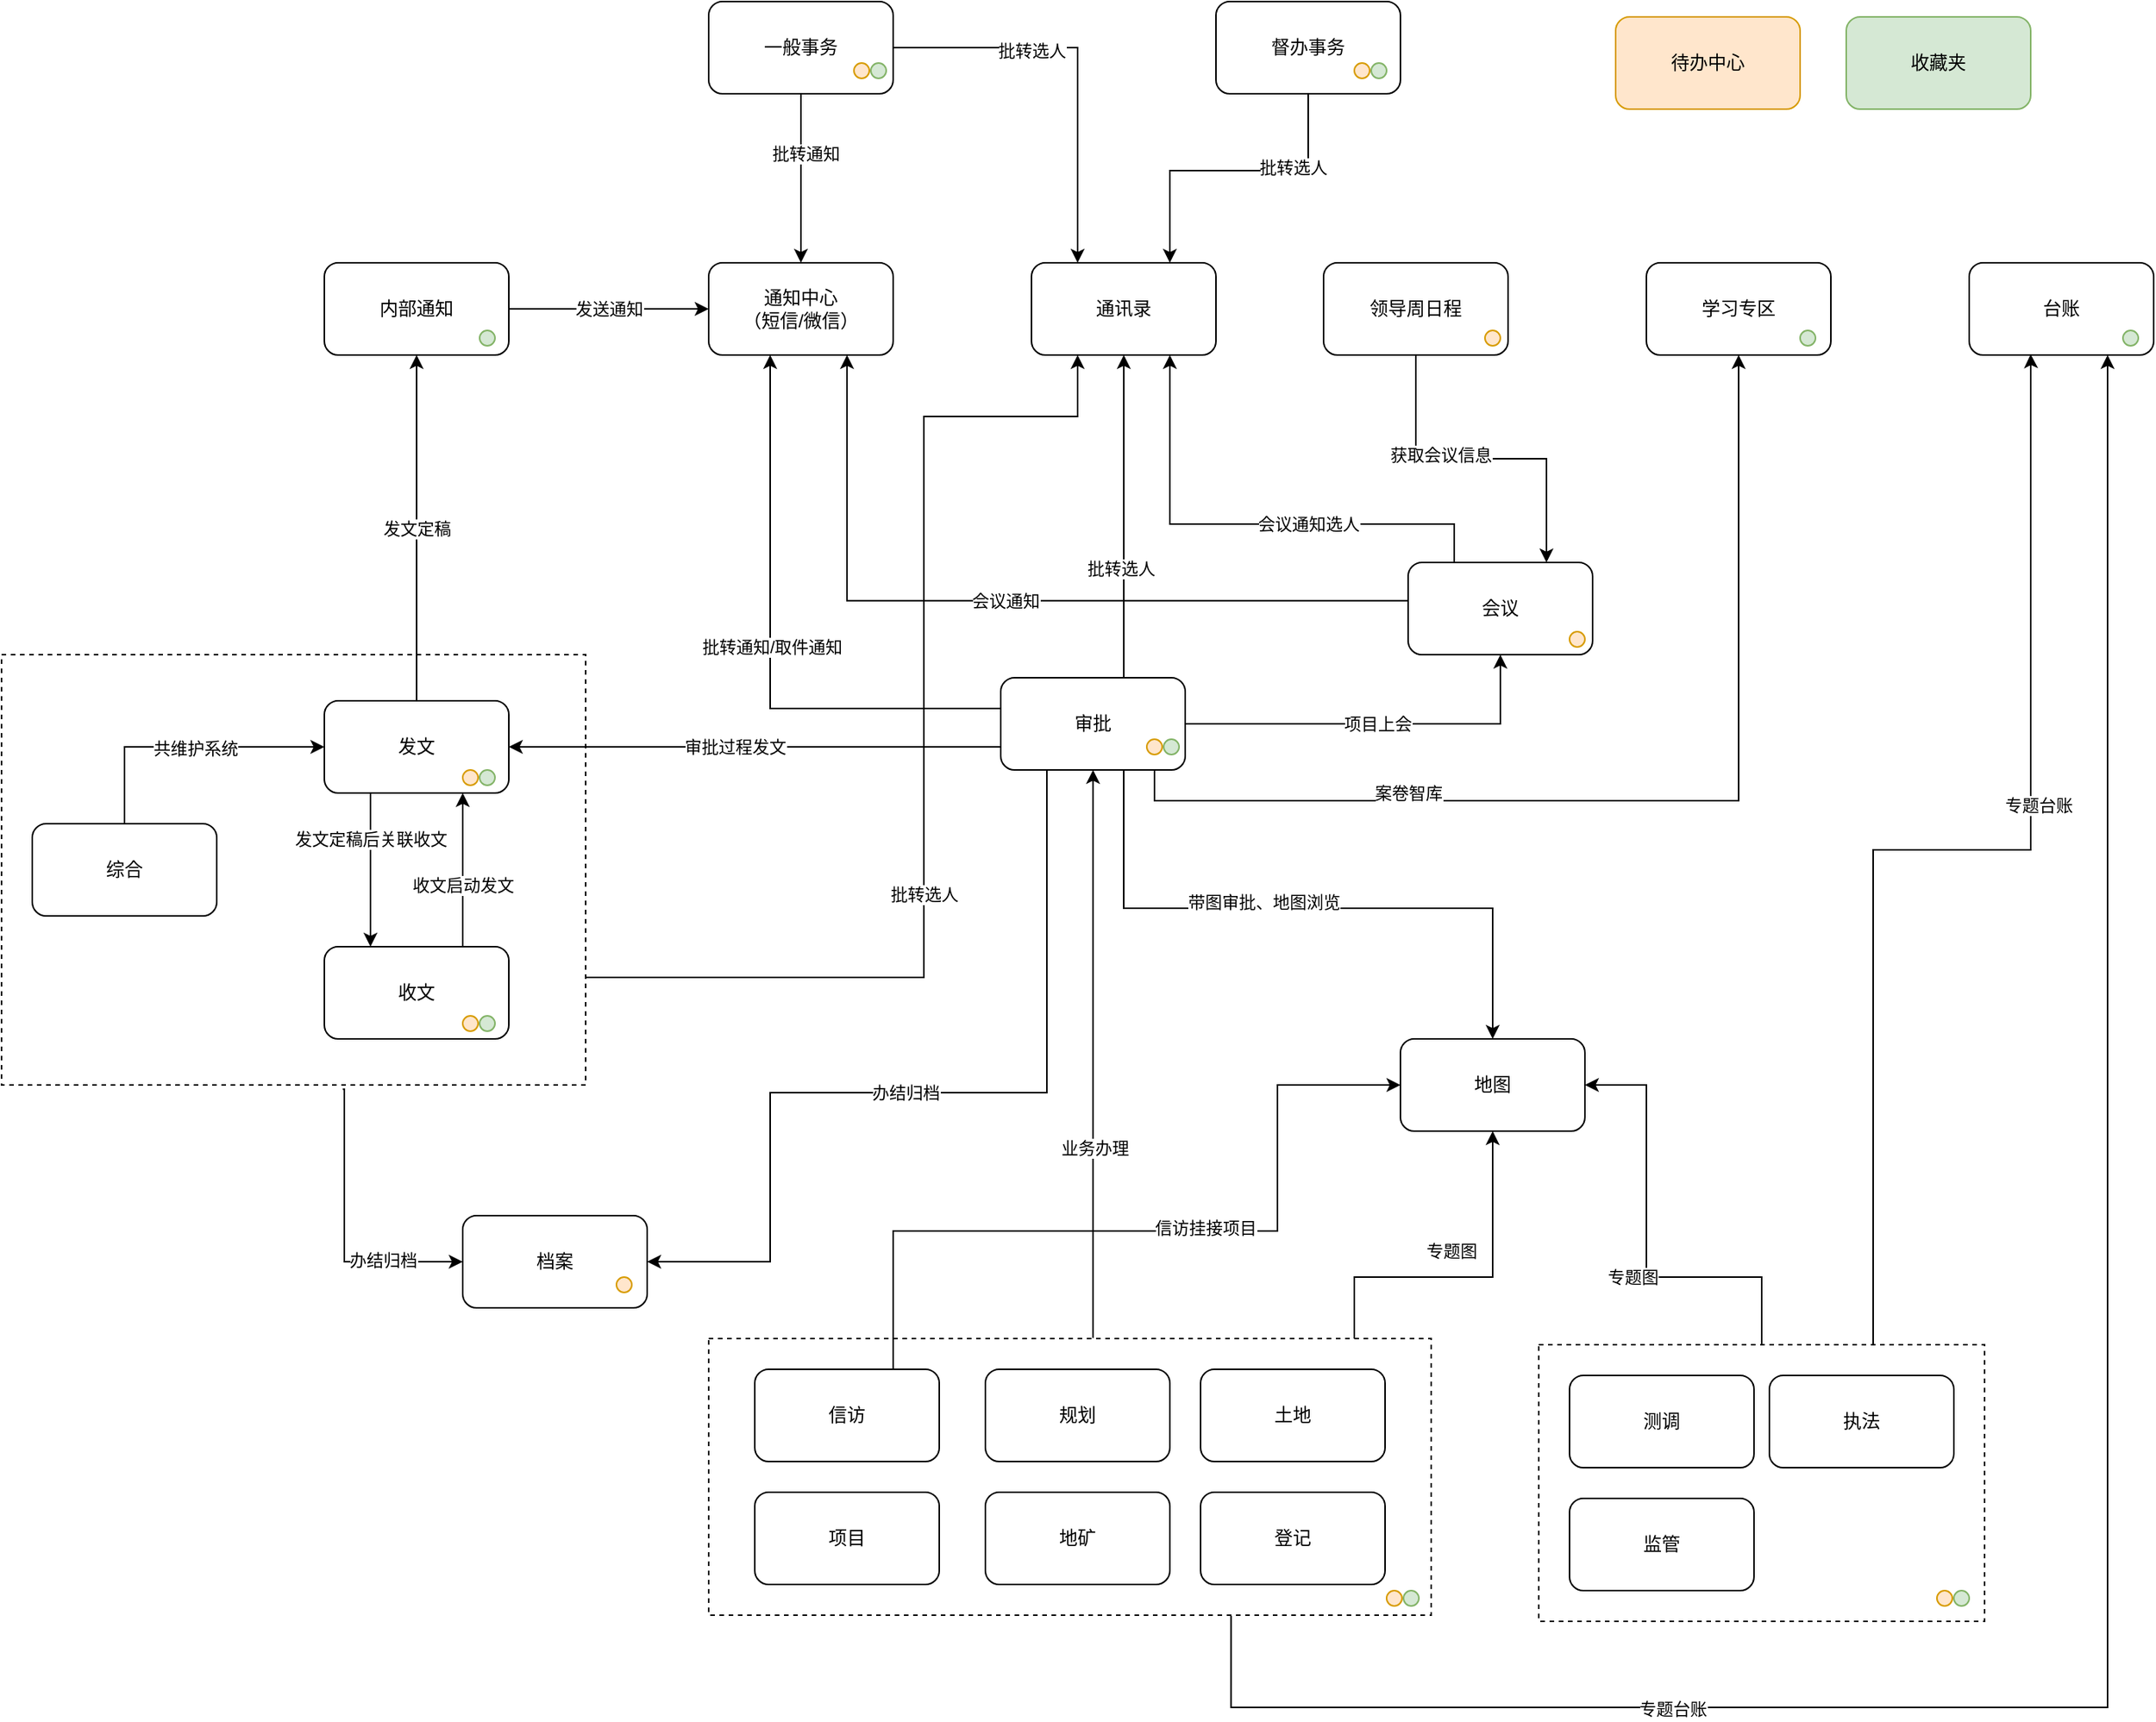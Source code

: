 <mxfile version="20.2.7" type="github">
  <diagram id="lFj56GWqkKB7L1kMhn9B" name="第 1 页">
    <mxGraphModel dx="1778" dy="2163" grid="1" gridSize="10" guides="1" tooltips="1" connect="1" arrows="1" fold="1" page="1" pageScale="1" pageWidth="1654" pageHeight="1169" math="0" shadow="0">
      <root>
        <mxCell id="0" />
        <mxCell id="1" parent="0" />
        <mxCell id="_zRB16z99-tlWJZlGZC0-65" style="edgeStyle=orthogonalEdgeStyle;rounded=0;orthogonalLoop=1;jettySize=auto;html=1;exitX=0.75;exitY=0;exitDx=0;exitDy=0;entryX=0.333;entryY=0.992;entryDx=0;entryDy=0;entryPerimeter=0;" edge="1" parent="1" source="_zRB16z99-tlWJZlGZC0-62" target="_zRB16z99-tlWJZlGZC0-40">
          <mxGeometry relative="1" as="geometry">
            <Array as="points">
              <mxPoint x="1318" y="-588" />
              <mxPoint x="1420" y="-588" />
              <mxPoint x="1420" y="-909" />
            </Array>
          </mxGeometry>
        </mxCell>
        <mxCell id="_zRB16z99-tlWJZlGZC0-77" value="专题台账" style="edgeLabel;html=1;align=center;verticalAlign=middle;resizable=0;points=[];" vertex="1" connectable="0" parent="_zRB16z99-tlWJZlGZC0-65">
          <mxGeometry x="0.216" y="-5" relative="1" as="geometry">
            <mxPoint as="offset" />
          </mxGeometry>
        </mxCell>
        <mxCell id="_zRB16z99-tlWJZlGZC0-67" style="edgeStyle=orthogonalEdgeStyle;rounded=0;orthogonalLoop=1;jettySize=auto;html=1;entryX=1;entryY=0.5;entryDx=0;entryDy=0;" edge="1" parent="1" source="_zRB16z99-tlWJZlGZC0-62" target="_zRB16z99-tlWJZlGZC0-41">
          <mxGeometry relative="1" as="geometry">
            <Array as="points">
              <mxPoint x="1245" y="-310" />
              <mxPoint x="1170" y="-310" />
              <mxPoint x="1170" y="-435" />
            </Array>
          </mxGeometry>
        </mxCell>
        <mxCell id="_zRB16z99-tlWJZlGZC0-76" value="专题图" style="edgeLabel;html=1;align=center;verticalAlign=middle;resizable=0;points=[];" vertex="1" connectable="0" parent="_zRB16z99-tlWJZlGZC0-67">
          <mxGeometry x="-0.472" y="-4" relative="1" as="geometry">
            <mxPoint x="-53" y="4" as="offset" />
          </mxGeometry>
        </mxCell>
        <mxCell id="_zRB16z99-tlWJZlGZC0-62" value="" style="rounded=0;whiteSpace=wrap;html=1;dashed=1;" vertex="1" parent="1">
          <mxGeometry x="1100" y="-266" width="290" height="180" as="geometry" />
        </mxCell>
        <mxCell id="_zRB16z99-tlWJZlGZC0-63" style="edgeStyle=orthogonalEdgeStyle;rounded=0;orthogonalLoop=1;jettySize=auto;html=1;exitX=0.532;exitY=-0.002;exitDx=0;exitDy=0;exitPerimeter=0;" edge="1" parent="1" source="_zRB16z99-tlWJZlGZC0-61" target="_zRB16z99-tlWJZlGZC0-11">
          <mxGeometry relative="1" as="geometry">
            <Array as="points" />
          </mxGeometry>
        </mxCell>
        <mxCell id="_zRB16z99-tlWJZlGZC0-70" value="业务办理" style="edgeLabel;html=1;align=center;verticalAlign=middle;resizable=0;points=[];" vertex="1" connectable="0" parent="_zRB16z99-tlWJZlGZC0-63">
          <mxGeometry x="-0.33" y="-1" relative="1" as="geometry">
            <mxPoint as="offset" />
          </mxGeometry>
        </mxCell>
        <mxCell id="_zRB16z99-tlWJZlGZC0-64" style="edgeStyle=orthogonalEdgeStyle;rounded=0;orthogonalLoop=1;jettySize=auto;html=1;entryX=0.75;entryY=1;entryDx=0;entryDy=0;exitX=0.723;exitY=1.002;exitDx=0;exitDy=0;exitPerimeter=0;" edge="1" parent="1" source="_zRB16z99-tlWJZlGZC0-61" target="_zRB16z99-tlWJZlGZC0-40">
          <mxGeometry relative="1" as="geometry">
            <mxPoint x="900" y="-271" as="sourcePoint" />
            <Array as="points">
              <mxPoint x="900" y="-30" />
              <mxPoint x="1470" y="-30" />
            </Array>
          </mxGeometry>
        </mxCell>
        <mxCell id="_zRB16z99-tlWJZlGZC0-71" value="专题台账" style="edgeLabel;html=1;align=center;verticalAlign=middle;resizable=0;points=[];" vertex="1" connectable="0" parent="_zRB16z99-tlWJZlGZC0-64">
          <mxGeometry x="-0.541" y="-1" relative="1" as="geometry">
            <mxPoint as="offset" />
          </mxGeometry>
        </mxCell>
        <mxCell id="_zRB16z99-tlWJZlGZC0-78" style="edgeStyle=orthogonalEdgeStyle;rounded=0;orthogonalLoop=1;jettySize=auto;html=1;entryX=0.5;entryY=1;entryDx=0;entryDy=0;" edge="1" parent="1" source="_zRB16z99-tlWJZlGZC0-61" target="_zRB16z99-tlWJZlGZC0-41">
          <mxGeometry relative="1" as="geometry">
            <Array as="points">
              <mxPoint x="980" y="-310" />
              <mxPoint x="1070" y="-310" />
            </Array>
          </mxGeometry>
        </mxCell>
        <mxCell id="_zRB16z99-tlWJZlGZC0-79" value="专题图" style="edgeLabel;html=1;align=center;verticalAlign=middle;resizable=0;points=[];" vertex="1" connectable="0" parent="_zRB16z99-tlWJZlGZC0-78">
          <mxGeometry x="0.318" y="1" relative="1" as="geometry">
            <mxPoint x="-26" y="1" as="offset" />
          </mxGeometry>
        </mxCell>
        <mxCell id="_zRB16z99-tlWJZlGZC0-61" value="" style="rounded=0;whiteSpace=wrap;html=1;dashed=1;" vertex="1" parent="1">
          <mxGeometry x="560" y="-270" width="470" height="180" as="geometry" />
        </mxCell>
        <mxCell id="_zRB16z99-tlWJZlGZC0-24" style="edgeStyle=orthogonalEdgeStyle;rounded=0;orthogonalLoop=1;jettySize=auto;html=1;exitX=0.584;exitY=1.01;exitDx=0;exitDy=0;entryX=0;entryY=0.5;entryDx=0;entryDy=0;exitPerimeter=0;" edge="1" parent="1" source="_zRB16z99-tlWJZlGZC0-23" target="_zRB16z99-tlWJZlGZC0-14">
          <mxGeometry relative="1" as="geometry">
            <Array as="points">
              <mxPoint x="323" y="-320" />
            </Array>
          </mxGeometry>
        </mxCell>
        <mxCell id="_zRB16z99-tlWJZlGZC0-25" value="办结归档" style="edgeLabel;html=1;align=center;verticalAlign=middle;resizable=0;points=[];" vertex="1" connectable="0" parent="_zRB16z99-tlWJZlGZC0-24">
          <mxGeometry x="0.456" y="1" relative="1" as="geometry">
            <mxPoint as="offset" />
          </mxGeometry>
        </mxCell>
        <mxCell id="_zRB16z99-tlWJZlGZC0-36" style="edgeStyle=orthogonalEdgeStyle;rounded=0;orthogonalLoop=1;jettySize=auto;html=1;exitX=1;exitY=0.75;exitDx=0;exitDy=0;entryX=0.25;entryY=1;entryDx=0;entryDy=0;" edge="1" parent="1" source="_zRB16z99-tlWJZlGZC0-23" target="_zRB16z99-tlWJZlGZC0-28">
          <mxGeometry relative="1" as="geometry">
            <Array as="points">
              <mxPoint x="700" y="-505" />
              <mxPoint x="700" y="-870" />
              <mxPoint x="800" y="-870" />
            </Array>
          </mxGeometry>
        </mxCell>
        <mxCell id="_zRB16z99-tlWJZlGZC0-37" value="批转选人" style="edgeLabel;html=1;align=center;verticalAlign=middle;resizable=0;points=[];" vertex="1" connectable="0" parent="_zRB16z99-tlWJZlGZC0-36">
          <mxGeometry x="-0.038" y="-1" relative="1" as="geometry">
            <mxPoint x="-1" y="74" as="offset" />
          </mxGeometry>
        </mxCell>
        <mxCell id="_zRB16z99-tlWJZlGZC0-23" value="" style="rounded=0;whiteSpace=wrap;html=1;dashed=1;" vertex="1" parent="1">
          <mxGeometry x="100" y="-715" width="380" height="280" as="geometry" />
        </mxCell>
        <mxCell id="_zRB16z99-tlWJZlGZC0-9" value="发送通知" style="rounded=0;orthogonalLoop=1;jettySize=auto;html=1;exitX=1;exitY=0.5;exitDx=0;exitDy=0;entryX=0;entryY=0.5;entryDx=0;entryDy=0;edgeStyle=orthogonalEdgeStyle;" edge="1" parent="1" source="_zRB16z99-tlWJZlGZC0-1" target="_zRB16z99-tlWJZlGZC0-7">
          <mxGeometry relative="1" as="geometry" />
        </mxCell>
        <mxCell id="_zRB16z99-tlWJZlGZC0-1" value="内部通知" style="rounded=1;whiteSpace=wrap;html=1;" vertex="1" parent="1">
          <mxGeometry x="310" y="-970" width="120" height="60" as="geometry" />
        </mxCell>
        <mxCell id="_zRB16z99-tlWJZlGZC0-3" value="发文定稿" style="edgeStyle=orthogonalEdgeStyle;rounded=0;orthogonalLoop=1;jettySize=auto;html=1;entryX=0.5;entryY=1;entryDx=0;entryDy=0;" edge="1" parent="1" source="_zRB16z99-tlWJZlGZC0-2" target="_zRB16z99-tlWJZlGZC0-1">
          <mxGeometry relative="1" as="geometry" />
        </mxCell>
        <mxCell id="_zRB16z99-tlWJZlGZC0-6" value="发文定稿后关联收文" style="edgeStyle=orthogonalEdgeStyle;rounded=0;orthogonalLoop=1;jettySize=auto;html=1;exitX=0.25;exitY=1;exitDx=0;exitDy=0;entryX=0.25;entryY=0;entryDx=0;entryDy=0;" edge="1" parent="1" source="_zRB16z99-tlWJZlGZC0-2" target="_zRB16z99-tlWJZlGZC0-4">
          <mxGeometry x="-0.4" relative="1" as="geometry">
            <mxPoint as="offset" />
          </mxGeometry>
        </mxCell>
        <mxCell id="_zRB16z99-tlWJZlGZC0-2" value="发文" style="rounded=1;whiteSpace=wrap;html=1;" vertex="1" parent="1">
          <mxGeometry x="310" y="-685" width="120" height="60" as="geometry" />
        </mxCell>
        <mxCell id="_zRB16z99-tlWJZlGZC0-5" value="收文启动发文" style="edgeStyle=orthogonalEdgeStyle;rounded=0;orthogonalLoop=1;jettySize=auto;html=1;entryX=0.75;entryY=1;entryDx=0;entryDy=0;exitX=0.75;exitY=0;exitDx=0;exitDy=0;" edge="1" parent="1" source="_zRB16z99-tlWJZlGZC0-4" target="_zRB16z99-tlWJZlGZC0-2">
          <mxGeometry x="-0.2" relative="1" as="geometry">
            <Array as="points">
              <mxPoint x="400" y="-555" />
              <mxPoint x="400" y="-555" />
            </Array>
            <mxPoint as="offset" />
          </mxGeometry>
        </mxCell>
        <mxCell id="_zRB16z99-tlWJZlGZC0-4" value="收文" style="rounded=1;whiteSpace=wrap;html=1;" vertex="1" parent="1">
          <mxGeometry x="310" y="-525" width="120" height="60" as="geometry" />
        </mxCell>
        <mxCell id="_zRB16z99-tlWJZlGZC0-7" value="通知中心&lt;br&gt;（短信/微信）" style="rounded=1;whiteSpace=wrap;html=1;" vertex="1" parent="1">
          <mxGeometry x="560" y="-970" width="120" height="60" as="geometry" />
        </mxCell>
        <mxCell id="_zRB16z99-tlWJZlGZC0-10" value="会议通知" style="edgeStyle=orthogonalEdgeStyle;rounded=0;orthogonalLoop=1;jettySize=auto;html=1;exitX=0;exitY=0.415;exitDx=0;exitDy=0;exitPerimeter=0;" edge="1" parent="1" source="_zRB16z99-tlWJZlGZC0-8">
          <mxGeometry relative="1" as="geometry">
            <mxPoint x="650" y="-910" as="targetPoint" />
            <Array as="points">
              <mxPoint x="650" y="-750" />
            </Array>
          </mxGeometry>
        </mxCell>
        <mxCell id="_zRB16z99-tlWJZlGZC0-31" style="edgeStyle=orthogonalEdgeStyle;rounded=0;orthogonalLoop=1;jettySize=auto;html=1;exitX=0.25;exitY=0;exitDx=0;exitDy=0;" edge="1" parent="1" source="_zRB16z99-tlWJZlGZC0-8" target="_zRB16z99-tlWJZlGZC0-28">
          <mxGeometry relative="1" as="geometry">
            <Array as="points">
              <mxPoint x="1045" y="-800" />
              <mxPoint x="860" y="-800" />
            </Array>
          </mxGeometry>
        </mxCell>
        <mxCell id="_zRB16z99-tlWJZlGZC0-32" value="会议通知选人" style="edgeLabel;html=1;align=center;verticalAlign=middle;resizable=0;points=[];" vertex="1" connectable="0" parent="_zRB16z99-tlWJZlGZC0-31">
          <mxGeometry x="-0.529" y="-5" relative="1" as="geometry">
            <mxPoint x="-45" y="5" as="offset" />
          </mxGeometry>
        </mxCell>
        <mxCell id="_zRB16z99-tlWJZlGZC0-8" value="会议" style="rounded=1;whiteSpace=wrap;html=1;" vertex="1" parent="1">
          <mxGeometry x="1015" y="-775" width="120" height="60" as="geometry" />
        </mxCell>
        <mxCell id="_zRB16z99-tlWJZlGZC0-15" value="项目上会" style="edgeStyle=orthogonalEdgeStyle;rounded=0;orthogonalLoop=1;jettySize=auto;html=1;entryX=0.5;entryY=1;entryDx=0;entryDy=0;" edge="1" parent="1" source="_zRB16z99-tlWJZlGZC0-11" target="_zRB16z99-tlWJZlGZC0-8">
          <mxGeometry relative="1" as="geometry" />
        </mxCell>
        <mxCell id="_zRB16z99-tlWJZlGZC0-16" style="edgeStyle=orthogonalEdgeStyle;rounded=0;orthogonalLoop=1;jettySize=auto;html=1;" edge="1" parent="1" source="_zRB16z99-tlWJZlGZC0-11" target="_zRB16z99-tlWJZlGZC0-7">
          <mxGeometry relative="1" as="geometry">
            <mxPoint x="590" y="-910" as="targetPoint" />
            <Array as="points">
              <mxPoint x="600" y="-680" />
            </Array>
          </mxGeometry>
        </mxCell>
        <mxCell id="_zRB16z99-tlWJZlGZC0-19" value="批转通知/取件通知" style="edgeLabel;html=1;align=center;verticalAlign=middle;resizable=0;points=[];" vertex="1" connectable="0" parent="_zRB16z99-tlWJZlGZC0-16">
          <mxGeometry y="-1" relative="1" as="geometry">
            <mxPoint as="offset" />
          </mxGeometry>
        </mxCell>
        <mxCell id="_zRB16z99-tlWJZlGZC0-22" style="edgeStyle=orthogonalEdgeStyle;rounded=0;orthogonalLoop=1;jettySize=auto;html=1;exitX=0;exitY=0.75;exitDx=0;exitDy=0;" edge="1" parent="1" source="_zRB16z99-tlWJZlGZC0-11" target="_zRB16z99-tlWJZlGZC0-2">
          <mxGeometry relative="1" as="geometry">
            <Array as="points" />
          </mxGeometry>
        </mxCell>
        <mxCell id="_zRB16z99-tlWJZlGZC0-27" value="审批过程发文" style="edgeLabel;html=1;align=center;verticalAlign=middle;resizable=0;points=[];" vertex="1" connectable="0" parent="_zRB16z99-tlWJZlGZC0-22">
          <mxGeometry x="0.335" y="2" relative="1" as="geometry">
            <mxPoint x="40" y="-2" as="offset" />
          </mxGeometry>
        </mxCell>
        <mxCell id="_zRB16z99-tlWJZlGZC0-29" style="edgeStyle=orthogonalEdgeStyle;rounded=0;orthogonalLoop=1;jettySize=auto;html=1;exitX=0.667;exitY=-0.009;exitDx=0;exitDy=0;exitPerimeter=0;" edge="1" parent="1" source="_zRB16z99-tlWJZlGZC0-11" target="_zRB16z99-tlWJZlGZC0-28">
          <mxGeometry relative="1" as="geometry">
            <Array as="points" />
          </mxGeometry>
        </mxCell>
        <mxCell id="_zRB16z99-tlWJZlGZC0-30" value="批转选人" style="edgeLabel;html=1;align=center;verticalAlign=middle;resizable=0;points=[];" vertex="1" connectable="0" parent="_zRB16z99-tlWJZlGZC0-29">
          <mxGeometry x="-0.32" y="2" relative="1" as="geometry">
            <mxPoint as="offset" />
          </mxGeometry>
        </mxCell>
        <mxCell id="_zRB16z99-tlWJZlGZC0-43" style="edgeStyle=orthogonalEdgeStyle;rounded=0;orthogonalLoop=1;jettySize=auto;html=1;exitX=0.75;exitY=1;exitDx=0;exitDy=0;entryX=0.5;entryY=0;entryDx=0;entryDy=0;" edge="1" parent="1" source="_zRB16z99-tlWJZlGZC0-11" target="_zRB16z99-tlWJZlGZC0-41">
          <mxGeometry relative="1" as="geometry">
            <Array as="points">
              <mxPoint x="830" y="-640" />
              <mxPoint x="830" y="-550" />
              <mxPoint x="1070" y="-550" />
            </Array>
          </mxGeometry>
        </mxCell>
        <mxCell id="_zRB16z99-tlWJZlGZC0-44" value="带图审批、地图浏览" style="edgeLabel;html=1;align=center;verticalAlign=middle;resizable=0;points=[];" vertex="1" connectable="0" parent="_zRB16z99-tlWJZlGZC0-43">
          <mxGeometry x="-0.102" y="4" relative="1" as="geometry">
            <mxPoint as="offset" />
          </mxGeometry>
        </mxCell>
        <mxCell id="_zRB16z99-tlWJZlGZC0-74" style="edgeStyle=orthogonalEdgeStyle;rounded=0;orthogonalLoop=1;jettySize=auto;html=1;exitX=0.25;exitY=1;exitDx=0;exitDy=0;entryX=1;entryY=0.5;entryDx=0;entryDy=0;" edge="1" parent="1" source="_zRB16z99-tlWJZlGZC0-11" target="_zRB16z99-tlWJZlGZC0-14">
          <mxGeometry relative="1" as="geometry">
            <Array as="points">
              <mxPoint x="780" y="-430" />
              <mxPoint x="600" y="-430" />
              <mxPoint x="600" y="-320" />
            </Array>
          </mxGeometry>
        </mxCell>
        <mxCell id="_zRB16z99-tlWJZlGZC0-75" value="办结归档" style="edgeLabel;html=1;align=center;verticalAlign=middle;resizable=0;points=[];" vertex="1" connectable="0" parent="_zRB16z99-tlWJZlGZC0-74">
          <mxGeometry x="0.042" relative="1" as="geometry">
            <mxPoint as="offset" />
          </mxGeometry>
        </mxCell>
        <mxCell id="_zRB16z99-tlWJZlGZC0-122" style="edgeStyle=orthogonalEdgeStyle;rounded=0;orthogonalLoop=1;jettySize=auto;html=1;exitX=0.75;exitY=1;exitDx=0;exitDy=0;entryX=0.5;entryY=1;entryDx=0;entryDy=0;" edge="1" parent="1" source="_zRB16z99-tlWJZlGZC0-11" target="_zRB16z99-tlWJZlGZC0-45">
          <mxGeometry relative="1" as="geometry">
            <Array as="points">
              <mxPoint x="850" y="-640" />
              <mxPoint x="850" y="-620" />
              <mxPoint x="1230" y="-620" />
            </Array>
          </mxGeometry>
        </mxCell>
        <mxCell id="_zRB16z99-tlWJZlGZC0-123" value="案卷智库" style="edgeLabel;html=1;align=center;verticalAlign=middle;resizable=0;points=[];" vertex="1" connectable="0" parent="_zRB16z99-tlWJZlGZC0-122">
          <mxGeometry x="-0.443" y="-4" relative="1" as="geometry">
            <mxPoint y="-9" as="offset" />
          </mxGeometry>
        </mxCell>
        <mxCell id="_zRB16z99-tlWJZlGZC0-11" value="审批" style="rounded=1;whiteSpace=wrap;html=1;" vertex="1" parent="1">
          <mxGeometry x="750" y="-700" width="120" height="60" as="geometry" />
        </mxCell>
        <mxCell id="_zRB16z99-tlWJZlGZC0-17" style="edgeStyle=orthogonalEdgeStyle;rounded=0;orthogonalLoop=1;jettySize=auto;html=1;exitX=0.5;exitY=1;exitDx=0;exitDy=0;" edge="1" parent="1" source="_zRB16z99-tlWJZlGZC0-12" target="_zRB16z99-tlWJZlGZC0-7">
          <mxGeometry relative="1" as="geometry">
            <mxPoint x="730" y="-730" as="targetPoint" />
          </mxGeometry>
        </mxCell>
        <mxCell id="_zRB16z99-tlWJZlGZC0-18" value="批转通知" style="edgeLabel;html=1;align=center;verticalAlign=middle;resizable=0;points=[];" vertex="1" connectable="0" parent="_zRB16z99-tlWJZlGZC0-17">
          <mxGeometry x="-0.296" y="3" relative="1" as="geometry">
            <mxPoint as="offset" />
          </mxGeometry>
        </mxCell>
        <mxCell id="_zRB16z99-tlWJZlGZC0-33" style="edgeStyle=orthogonalEdgeStyle;rounded=0;orthogonalLoop=1;jettySize=auto;html=1;" edge="1" parent="1" target="_zRB16z99-tlWJZlGZC0-28">
          <mxGeometry relative="1" as="geometry">
            <mxPoint x="680" y="-1110" as="sourcePoint" />
            <Array as="points">
              <mxPoint x="800" y="-1110" />
            </Array>
          </mxGeometry>
        </mxCell>
        <mxCell id="_zRB16z99-tlWJZlGZC0-34" value="批转选人" style="edgeLabel;html=1;align=center;verticalAlign=middle;resizable=0;points=[];" vertex="1" connectable="0" parent="_zRB16z99-tlWJZlGZC0-33">
          <mxGeometry x="-0.308" y="-2" relative="1" as="geometry">
            <mxPoint as="offset" />
          </mxGeometry>
        </mxCell>
        <mxCell id="_zRB16z99-tlWJZlGZC0-12" value="一般事务" style="rounded=1;whiteSpace=wrap;html=1;" vertex="1" parent="1">
          <mxGeometry x="560" y="-1140" width="120" height="60" as="geometry" />
        </mxCell>
        <mxCell id="_zRB16z99-tlWJZlGZC0-38" style="edgeStyle=orthogonalEdgeStyle;rounded=0;orthogonalLoop=1;jettySize=auto;html=1;" edge="1" parent="1" source="_zRB16z99-tlWJZlGZC0-13" target="_zRB16z99-tlWJZlGZC0-28">
          <mxGeometry relative="1" as="geometry">
            <Array as="points">
              <mxPoint x="950" y="-1030" />
              <mxPoint x="860" y="-1030" />
            </Array>
          </mxGeometry>
        </mxCell>
        <mxCell id="_zRB16z99-tlWJZlGZC0-39" value="批转选人" style="edgeLabel;html=1;align=center;verticalAlign=middle;resizable=0;points=[];" vertex="1" connectable="0" parent="_zRB16z99-tlWJZlGZC0-38">
          <mxGeometry x="-0.395" y="-2" relative="1" as="geometry">
            <mxPoint as="offset" />
          </mxGeometry>
        </mxCell>
        <mxCell id="_zRB16z99-tlWJZlGZC0-13" value="督办事务" style="rounded=1;whiteSpace=wrap;html=1;" vertex="1" parent="1">
          <mxGeometry x="890" y="-1140" width="120" height="60" as="geometry" />
        </mxCell>
        <mxCell id="_zRB16z99-tlWJZlGZC0-14" value="档案" style="rounded=1;whiteSpace=wrap;html=1;" vertex="1" parent="1">
          <mxGeometry x="400" y="-350" width="120" height="60" as="geometry" />
        </mxCell>
        <mxCell id="_zRB16z99-tlWJZlGZC0-28" value="通讯录" style="rounded=1;whiteSpace=wrap;html=1;" vertex="1" parent="1">
          <mxGeometry x="770" y="-970" width="120" height="60" as="geometry" />
        </mxCell>
        <mxCell id="_zRB16z99-tlWJZlGZC0-40" value="台账" style="rounded=1;whiteSpace=wrap;html=1;" vertex="1" parent="1">
          <mxGeometry x="1380" y="-970" width="120" height="60" as="geometry" />
        </mxCell>
        <mxCell id="_zRB16z99-tlWJZlGZC0-41" value="地图" style="rounded=1;whiteSpace=wrap;html=1;" vertex="1" parent="1">
          <mxGeometry x="1010" y="-465" width="120" height="60" as="geometry" />
        </mxCell>
        <mxCell id="_zRB16z99-tlWJZlGZC0-133" style="edgeStyle=orthogonalEdgeStyle;rounded=0;orthogonalLoop=1;jettySize=auto;html=1;exitX=0.75;exitY=0;exitDx=0;exitDy=0;" edge="1" parent="1" source="_zRB16z99-tlWJZlGZC0-42" target="_zRB16z99-tlWJZlGZC0-41">
          <mxGeometry relative="1" as="geometry">
            <Array as="points">
              <mxPoint x="680" y="-340" />
              <mxPoint x="930" y="-340" />
              <mxPoint x="930" y="-435" />
            </Array>
          </mxGeometry>
        </mxCell>
        <mxCell id="_zRB16z99-tlWJZlGZC0-134" value="信访挂接项目" style="edgeLabel;html=1;align=center;verticalAlign=middle;resizable=0;points=[];" vertex="1" connectable="0" parent="_zRB16z99-tlWJZlGZC0-133">
          <mxGeometry x="0.137" y="2" relative="1" as="geometry">
            <mxPoint as="offset" />
          </mxGeometry>
        </mxCell>
        <mxCell id="_zRB16z99-tlWJZlGZC0-42" value="信访" style="rounded=1;whiteSpace=wrap;html=1;" vertex="1" parent="1">
          <mxGeometry x="590" y="-250" width="120" height="60" as="geometry" />
        </mxCell>
        <mxCell id="_zRB16z99-tlWJZlGZC0-45" value="学习专区" style="rounded=1;whiteSpace=wrap;html=1;" vertex="1" parent="1">
          <mxGeometry x="1170" y="-970" width="120" height="60" as="geometry" />
        </mxCell>
        <mxCell id="_zRB16z99-tlWJZlGZC0-131" style="edgeStyle=orthogonalEdgeStyle;rounded=0;orthogonalLoop=1;jettySize=auto;html=1;exitX=0.5;exitY=1;exitDx=0;exitDy=0;entryX=0.75;entryY=0;entryDx=0;entryDy=0;" edge="1" parent="1" source="_zRB16z99-tlWJZlGZC0-46" target="_zRB16z99-tlWJZlGZC0-8">
          <mxGeometry relative="1" as="geometry" />
        </mxCell>
        <mxCell id="_zRB16z99-tlWJZlGZC0-132" value="获取会议信息" style="edgeLabel;html=1;align=center;verticalAlign=middle;resizable=0;points=[];" vertex="1" connectable="0" parent="_zRB16z99-tlWJZlGZC0-131">
          <mxGeometry x="-0.247" y="3" relative="1" as="geometry">
            <mxPoint as="offset" />
          </mxGeometry>
        </mxCell>
        <mxCell id="_zRB16z99-tlWJZlGZC0-46" value="领导周日程" style="rounded=1;whiteSpace=wrap;html=1;" vertex="1" parent="1">
          <mxGeometry x="960" y="-970" width="120" height="60" as="geometry" />
        </mxCell>
        <mxCell id="_zRB16z99-tlWJZlGZC0-49" value="收藏夹" style="rounded=1;whiteSpace=wrap;html=1;fillColor=#d5e8d4;strokeColor=#82b366;" vertex="1" parent="1">
          <mxGeometry x="1300" y="-1130" width="120" height="60" as="geometry" />
        </mxCell>
        <mxCell id="_zRB16z99-tlWJZlGZC0-50" value="待办中心" style="rounded=1;whiteSpace=wrap;html=1;fillColor=#ffe6cc;strokeColor=#d79b00;" vertex="1" parent="1">
          <mxGeometry x="1150" y="-1130" width="120" height="60" as="geometry" />
        </mxCell>
        <mxCell id="_zRB16z99-tlWJZlGZC0-53" value="规划" style="rounded=1;whiteSpace=wrap;html=1;" vertex="1" parent="1">
          <mxGeometry x="740" y="-250" width="120" height="60" as="geometry" />
        </mxCell>
        <mxCell id="_zRB16z99-tlWJZlGZC0-54" value="土地" style="rounded=1;whiteSpace=wrap;html=1;" vertex="1" parent="1">
          <mxGeometry x="880" y="-250" width="120" height="60" as="geometry" />
        </mxCell>
        <mxCell id="_zRB16z99-tlWJZlGZC0-55" value="项目" style="rounded=1;whiteSpace=wrap;html=1;" vertex="1" parent="1">
          <mxGeometry x="590" y="-170" width="120" height="60" as="geometry" />
        </mxCell>
        <mxCell id="_zRB16z99-tlWJZlGZC0-56" value="地矿" style="rounded=1;whiteSpace=wrap;html=1;" vertex="1" parent="1">
          <mxGeometry x="740" y="-170" width="120" height="60" as="geometry" />
        </mxCell>
        <mxCell id="_zRB16z99-tlWJZlGZC0-57" value="登记" style="rounded=1;whiteSpace=wrap;html=1;" vertex="1" parent="1">
          <mxGeometry x="880" y="-170" width="120" height="60" as="geometry" />
        </mxCell>
        <mxCell id="_zRB16z99-tlWJZlGZC0-58" value="测调" style="rounded=1;whiteSpace=wrap;html=1;" vertex="1" parent="1">
          <mxGeometry x="1120" y="-246" width="120" height="60" as="geometry" />
        </mxCell>
        <mxCell id="_zRB16z99-tlWJZlGZC0-59" value="执法" style="rounded=1;whiteSpace=wrap;html=1;" vertex="1" parent="1">
          <mxGeometry x="1250" y="-246" width="120" height="60" as="geometry" />
        </mxCell>
        <mxCell id="_zRB16z99-tlWJZlGZC0-60" value="监管" style="rounded=1;whiteSpace=wrap;html=1;" vertex="1" parent="1">
          <mxGeometry x="1120" y="-166" width="120" height="60" as="geometry" />
        </mxCell>
        <mxCell id="_zRB16z99-tlWJZlGZC0-99" value="" style="group" vertex="1" connectable="0" parent="1">
          <mxGeometry x="654.5" y="-1100" width="21" height="10" as="geometry" />
        </mxCell>
        <mxCell id="_zRB16z99-tlWJZlGZC0-100" value="" style="ellipse;whiteSpace=wrap;html=1;aspect=fixed;fillColor=#ffe6cc;strokeColor=#d79b00;" vertex="1" parent="_zRB16z99-tlWJZlGZC0-99">
          <mxGeometry width="10" height="10" as="geometry" />
        </mxCell>
        <mxCell id="_zRB16z99-tlWJZlGZC0-101" value="" style="ellipse;whiteSpace=wrap;html=1;aspect=fixed;fillColor=#d5e8d4;strokeColor=#82b366;" vertex="1" parent="_zRB16z99-tlWJZlGZC0-99">
          <mxGeometry x="11" width="10" height="10" as="geometry" />
        </mxCell>
        <mxCell id="_zRB16z99-tlWJZlGZC0-102" value="" style="group" vertex="1" connectable="0" parent="1">
          <mxGeometry x="980" y="-1100" width="21" height="10" as="geometry" />
        </mxCell>
        <mxCell id="_zRB16z99-tlWJZlGZC0-103" value="" style="ellipse;whiteSpace=wrap;html=1;aspect=fixed;fillColor=#ffe6cc;strokeColor=#d79b00;" vertex="1" parent="_zRB16z99-tlWJZlGZC0-102">
          <mxGeometry width="10" height="10" as="geometry" />
        </mxCell>
        <mxCell id="_zRB16z99-tlWJZlGZC0-104" value="" style="ellipse;whiteSpace=wrap;html=1;aspect=fixed;fillColor=#d5e8d4;strokeColor=#82b366;" vertex="1" parent="_zRB16z99-tlWJZlGZC0-102">
          <mxGeometry x="11" width="10" height="10" as="geometry" />
        </mxCell>
        <mxCell id="_zRB16z99-tlWJZlGZC0-105" value="" style="group" vertex="1" connectable="0" parent="1">
          <mxGeometry x="400" y="-640" width="21" height="10" as="geometry" />
        </mxCell>
        <mxCell id="_zRB16z99-tlWJZlGZC0-106" value="" style="ellipse;whiteSpace=wrap;html=1;aspect=fixed;fillColor=#ffe6cc;strokeColor=#d79b00;" vertex="1" parent="_zRB16z99-tlWJZlGZC0-105">
          <mxGeometry width="10" height="10" as="geometry" />
        </mxCell>
        <mxCell id="_zRB16z99-tlWJZlGZC0-107" value="" style="ellipse;whiteSpace=wrap;html=1;aspect=fixed;fillColor=#d5e8d4;strokeColor=#82b366;" vertex="1" parent="_zRB16z99-tlWJZlGZC0-105">
          <mxGeometry x="11" width="10" height="10" as="geometry" />
        </mxCell>
        <mxCell id="_zRB16z99-tlWJZlGZC0-108" value="" style="group" vertex="1" connectable="0" parent="1">
          <mxGeometry x="400" y="-480" width="21" height="10" as="geometry" />
        </mxCell>
        <mxCell id="_zRB16z99-tlWJZlGZC0-109" value="" style="ellipse;whiteSpace=wrap;html=1;aspect=fixed;fillColor=#ffe6cc;strokeColor=#d79b00;" vertex="1" parent="_zRB16z99-tlWJZlGZC0-108">
          <mxGeometry width="10" height="10" as="geometry" />
        </mxCell>
        <mxCell id="_zRB16z99-tlWJZlGZC0-110" value="" style="ellipse;whiteSpace=wrap;html=1;aspect=fixed;fillColor=#d5e8d4;strokeColor=#82b366;" vertex="1" parent="_zRB16z99-tlWJZlGZC0-108">
          <mxGeometry x="11" width="10" height="10" as="geometry" />
        </mxCell>
        <mxCell id="_zRB16z99-tlWJZlGZC0-111" value="" style="group" vertex="1" connectable="0" parent="1">
          <mxGeometry x="845" y="-660" width="21" height="10" as="geometry" />
        </mxCell>
        <mxCell id="_zRB16z99-tlWJZlGZC0-112" value="" style="ellipse;whiteSpace=wrap;html=1;aspect=fixed;fillColor=#ffe6cc;strokeColor=#d79b00;" vertex="1" parent="_zRB16z99-tlWJZlGZC0-111">
          <mxGeometry width="10" height="10" as="geometry" />
        </mxCell>
        <mxCell id="_zRB16z99-tlWJZlGZC0-113" value="" style="ellipse;whiteSpace=wrap;html=1;aspect=fixed;fillColor=#d5e8d4;strokeColor=#82b366;" vertex="1" parent="_zRB16z99-tlWJZlGZC0-111">
          <mxGeometry x="11" width="10" height="10" as="geometry" />
        </mxCell>
        <mxCell id="_zRB16z99-tlWJZlGZC0-114" value="" style="ellipse;whiteSpace=wrap;html=1;aspect=fixed;fillColor=#ffe6cc;strokeColor=#d79b00;" vertex="1" parent="1">
          <mxGeometry x="1120" y="-730" width="10" height="10" as="geometry" />
        </mxCell>
        <mxCell id="_zRB16z99-tlWJZlGZC0-116" value="" style="ellipse;whiteSpace=wrap;html=1;aspect=fixed;fillColor=#ffe6cc;strokeColor=#d79b00;" vertex="1" parent="1">
          <mxGeometry x="1065" y="-926" width="10" height="10" as="geometry" />
        </mxCell>
        <mxCell id="_zRB16z99-tlWJZlGZC0-117" value="" style="ellipse;whiteSpace=wrap;html=1;aspect=fixed;fillColor=#ffe6cc;strokeColor=#d79b00;" vertex="1" parent="1">
          <mxGeometry x="500" y="-310" width="10" height="10" as="geometry" />
        </mxCell>
        <mxCell id="_zRB16z99-tlWJZlGZC0-119" value="" style="ellipse;whiteSpace=wrap;html=1;aspect=fixed;fillColor=#d5e8d4;strokeColor=#82b366;" vertex="1" parent="1">
          <mxGeometry x="411" y="-926" width="10" height="10" as="geometry" />
        </mxCell>
        <mxCell id="_zRB16z99-tlWJZlGZC0-120" value="" style="ellipse;whiteSpace=wrap;html=1;aspect=fixed;fillColor=#d5e8d4;strokeColor=#82b366;" vertex="1" parent="1">
          <mxGeometry x="1480" y="-926" width="10" height="10" as="geometry" />
        </mxCell>
        <mxCell id="_zRB16z99-tlWJZlGZC0-121" value="" style="ellipse;whiteSpace=wrap;html=1;aspect=fixed;fillColor=#d5e8d4;strokeColor=#82b366;" vertex="1" parent="1">
          <mxGeometry x="1270" y="-926" width="10" height="10" as="geometry" />
        </mxCell>
        <mxCell id="_zRB16z99-tlWJZlGZC0-124" value="" style="group" vertex="1" connectable="0" parent="1">
          <mxGeometry x="1001" y="-106" width="21" height="10" as="geometry" />
        </mxCell>
        <mxCell id="_zRB16z99-tlWJZlGZC0-125" value="" style="ellipse;whiteSpace=wrap;html=1;aspect=fixed;fillColor=#ffe6cc;strokeColor=#d79b00;" vertex="1" parent="_zRB16z99-tlWJZlGZC0-124">
          <mxGeometry width="10" height="10" as="geometry" />
        </mxCell>
        <mxCell id="_zRB16z99-tlWJZlGZC0-126" value="" style="ellipse;whiteSpace=wrap;html=1;aspect=fixed;fillColor=#d5e8d4;strokeColor=#82b366;" vertex="1" parent="_zRB16z99-tlWJZlGZC0-124">
          <mxGeometry x="11" width="10" height="10" as="geometry" />
        </mxCell>
        <mxCell id="_zRB16z99-tlWJZlGZC0-128" value="" style="group" vertex="1" connectable="0" parent="1">
          <mxGeometry x="1359" y="-106" width="21" height="10" as="geometry" />
        </mxCell>
        <mxCell id="_zRB16z99-tlWJZlGZC0-129" value="" style="ellipse;whiteSpace=wrap;html=1;aspect=fixed;fillColor=#ffe6cc;strokeColor=#d79b00;" vertex="1" parent="_zRB16z99-tlWJZlGZC0-128">
          <mxGeometry width="10" height="10" as="geometry" />
        </mxCell>
        <mxCell id="_zRB16z99-tlWJZlGZC0-130" value="" style="ellipse;whiteSpace=wrap;html=1;aspect=fixed;fillColor=#d5e8d4;strokeColor=#82b366;" vertex="1" parent="_zRB16z99-tlWJZlGZC0-128">
          <mxGeometry x="11" width="10" height="10" as="geometry" />
        </mxCell>
        <mxCell id="_zRB16z99-tlWJZlGZC0-136" style="edgeStyle=orthogonalEdgeStyle;rounded=0;orthogonalLoop=1;jettySize=auto;html=1;exitX=0.5;exitY=0;exitDx=0;exitDy=0;entryX=0;entryY=0.5;entryDx=0;entryDy=0;" edge="1" parent="1" source="_zRB16z99-tlWJZlGZC0-135" target="_zRB16z99-tlWJZlGZC0-2">
          <mxGeometry relative="1" as="geometry" />
        </mxCell>
        <mxCell id="_zRB16z99-tlWJZlGZC0-138" value="共维护系统" style="edgeLabel;html=1;align=center;verticalAlign=middle;resizable=0;points=[];" vertex="1" connectable="0" parent="_zRB16z99-tlWJZlGZC0-136">
          <mxGeometry x="0.078" y="-1" relative="1" as="geometry">
            <mxPoint x="-1" as="offset" />
          </mxGeometry>
        </mxCell>
        <mxCell id="_zRB16z99-tlWJZlGZC0-135" value="综合" style="rounded=1;whiteSpace=wrap;html=1;" vertex="1" parent="1">
          <mxGeometry x="120" y="-605" width="120" height="60" as="geometry" />
        </mxCell>
      </root>
    </mxGraphModel>
  </diagram>
</mxfile>
